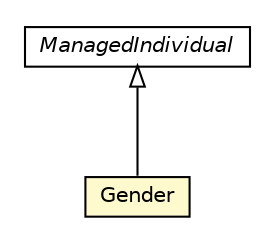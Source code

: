 #!/usr/local/bin/dot
#
# Class diagram 
# Generated by UMLGraph version R5_6-24-gf6e263 (http://www.umlgraph.org/)
#

digraph G {
	edge [fontname="Helvetica",fontsize=10,labelfontname="Helvetica",labelfontsize=10];
	node [fontname="Helvetica",fontsize=10,shape=plaintext];
	nodesep=0.25;
	ranksep=0.5;
	// org.universAAL.middleware.owl.ManagedIndividual
	c4234183 [label=<<table title="org.universAAL.middleware.owl.ManagedIndividual" border="0" cellborder="1" cellspacing="0" cellpadding="2" port="p" href="../../middleware/owl/ManagedIndividual.html">
		<tr><td><table border="0" cellspacing="0" cellpadding="1">
<tr><td align="center" balign="center"><font face="Helvetica-Oblique"> ManagedIndividual </font></td></tr>
		</table></td></tr>
		</table>>, URL="../../middleware/owl/ManagedIndividual.html", fontname="Helvetica", fontcolor="black", fontsize=10.0];
	// org.universAAL.ontology.profile.Gender
	c4234701 [label=<<table title="org.universAAL.ontology.profile.Gender" border="0" cellborder="1" cellspacing="0" cellpadding="2" port="p" bgcolor="lemonChiffon" href="./Gender.html">
		<tr><td><table border="0" cellspacing="0" cellpadding="1">
<tr><td align="center" balign="center"> Gender </td></tr>
		</table></td></tr>
		</table>>, URL="./Gender.html", fontname="Helvetica", fontcolor="black", fontsize=10.0];
	//org.universAAL.ontology.profile.Gender extends org.universAAL.middleware.owl.ManagedIndividual
	c4234183:p -> c4234701:p [dir=back,arrowtail=empty];
}

